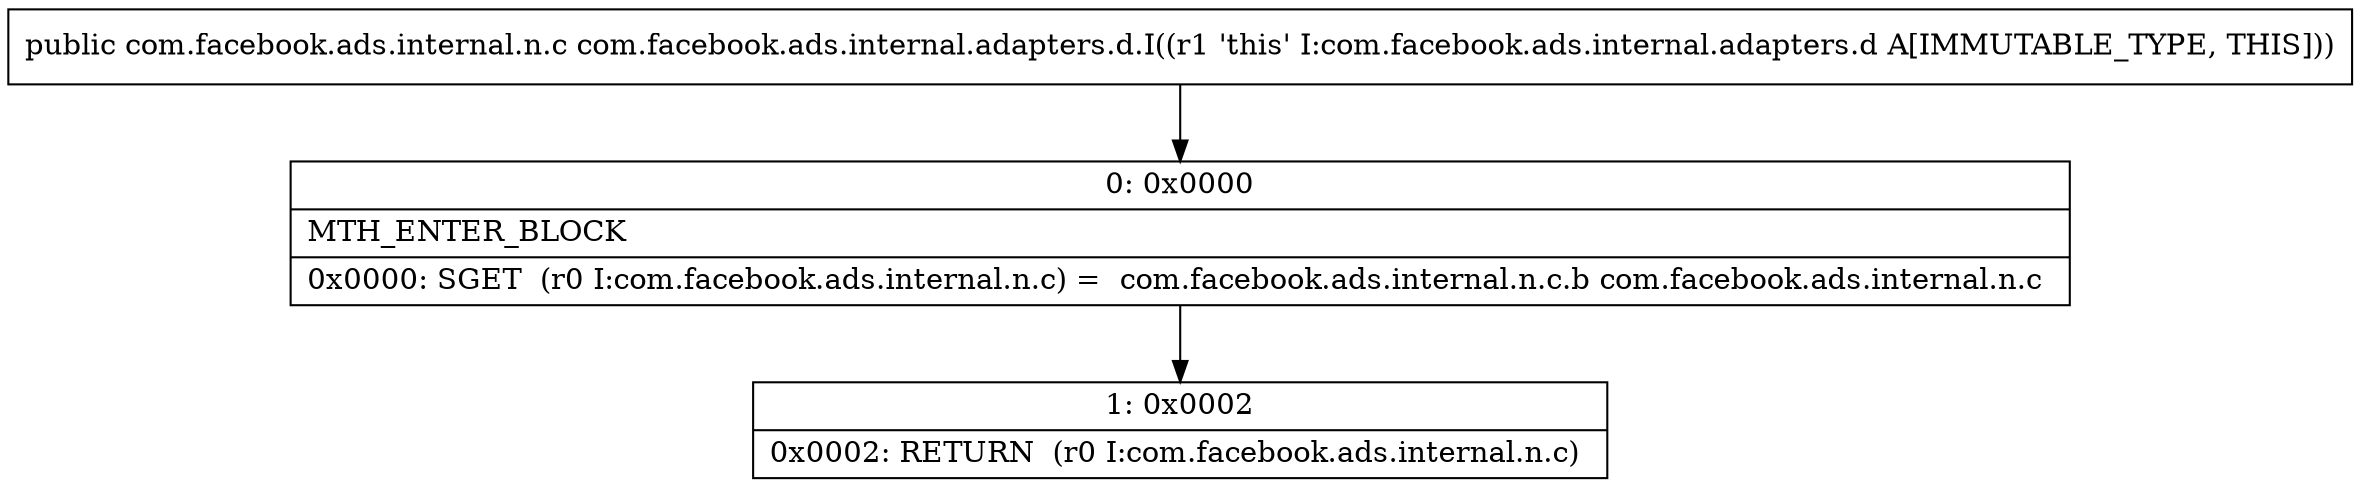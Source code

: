 digraph "CFG forcom.facebook.ads.internal.adapters.d.I()Lcom\/facebook\/ads\/internal\/n\/c;" {
Node_0 [shape=record,label="{0\:\ 0x0000|MTH_ENTER_BLOCK\l|0x0000: SGET  (r0 I:com.facebook.ads.internal.n.c) =  com.facebook.ads.internal.n.c.b com.facebook.ads.internal.n.c \l}"];
Node_1 [shape=record,label="{1\:\ 0x0002|0x0002: RETURN  (r0 I:com.facebook.ads.internal.n.c) \l}"];
MethodNode[shape=record,label="{public com.facebook.ads.internal.n.c com.facebook.ads.internal.adapters.d.I((r1 'this' I:com.facebook.ads.internal.adapters.d A[IMMUTABLE_TYPE, THIS])) }"];
MethodNode -> Node_0;
Node_0 -> Node_1;
}

